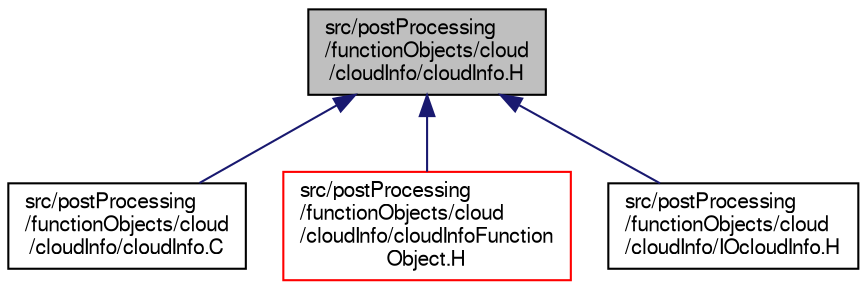 digraph "src/postProcessing/functionObjects/cloud/cloudInfo/cloudInfo.H"
{
  bgcolor="transparent";
  edge [fontname="FreeSans",fontsize="10",labelfontname="FreeSans",labelfontsize="10"];
  node [fontname="FreeSans",fontsize="10",shape=record];
  Node311 [label="src/postProcessing\l/functionObjects/cloud\l/cloudInfo/cloudInfo.H",height=0.2,width=0.4,color="black", fillcolor="grey75", style="filled", fontcolor="black"];
  Node311 -> Node312 [dir="back",color="midnightblue",fontsize="10",style="solid",fontname="FreeSans"];
  Node312 [label="src/postProcessing\l/functionObjects/cloud\l/cloudInfo/cloudInfo.C",height=0.2,width=0.4,color="black",URL="$a13184.html"];
  Node311 -> Node313 [dir="back",color="midnightblue",fontsize="10",style="solid",fontname="FreeSans"];
  Node313 [label="src/postProcessing\l/functionObjects/cloud\l/cloudInfo/cloudInfoFunction\lObject.H",height=0.2,width=0.4,color="red",URL="$a13193.html"];
  Node311 -> Node315 [dir="back",color="midnightblue",fontsize="10",style="solid",fontname="FreeSans"];
  Node315 [label="src/postProcessing\l/functionObjects/cloud\l/cloudInfo/IOcloudInfo.H",height=0.2,width=0.4,color="black",URL="$a13196.html"];
}

